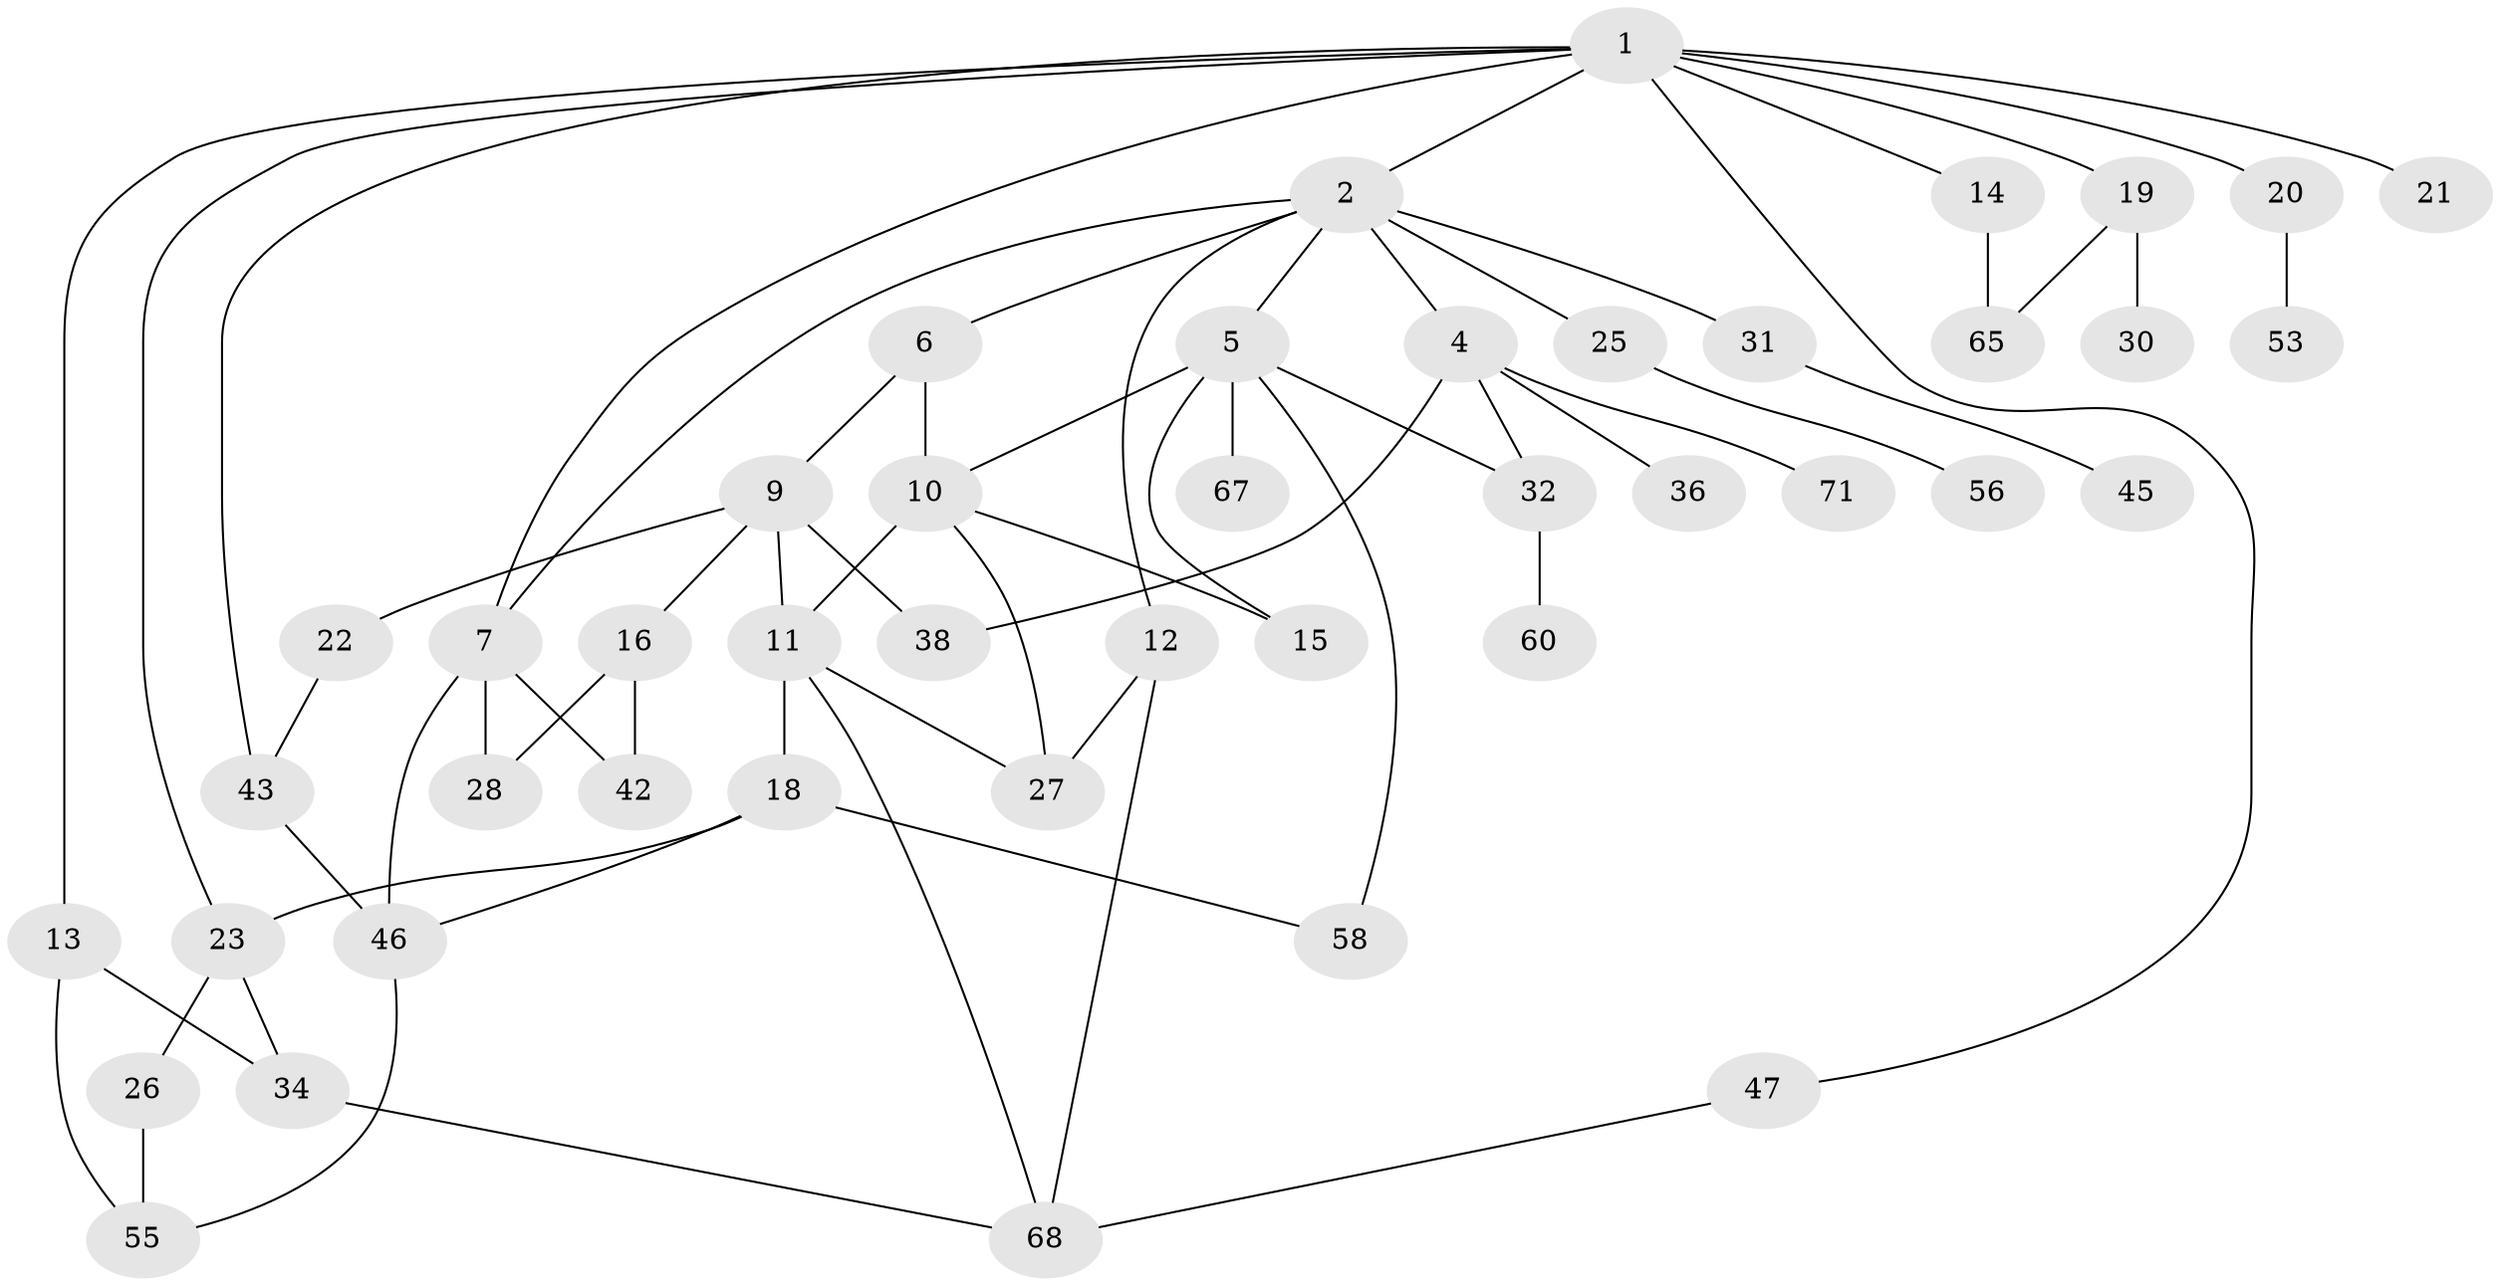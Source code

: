 // original degree distribution, {6: 0.09722222222222222, 8: 0.013888888888888888, 4: 0.06944444444444445, 5: 0.027777777777777776, 3: 0.19444444444444445, 2: 0.3194444444444444, 1: 0.2777777777777778}
// Generated by graph-tools (version 1.1) at 2025/41/03/06/25 10:41:28]
// undirected, 44 vertices, 65 edges
graph export_dot {
graph [start="1"]
  node [color=gray90,style=filled];
  1 [super="+3"];
  2;
  4 [super="+41"];
  5 [super="+8"];
  6 [super="+70"];
  7 [super="+17"];
  9 [super="+24"];
  10 [super="+44"];
  11 [super="+64"];
  12 [super="+59"];
  13 [super="+61"];
  14 [super="+35"];
  15;
  16 [super="+33"];
  18 [super="+54"];
  19;
  20;
  21;
  22 [super="+29"];
  23 [super="+50"];
  25 [super="+37"];
  26;
  27 [super="+39"];
  28 [super="+52"];
  30;
  31 [super="+57"];
  32 [super="+48"];
  34;
  36 [super="+40"];
  38;
  42 [super="+66"];
  43 [super="+49"];
  45;
  46 [super="+51"];
  47;
  53;
  55 [super="+62"];
  56;
  58 [super="+63"];
  60;
  65 [super="+69"];
  67;
  68 [super="+72"];
  71;
  1 -- 2;
  1 -- 14;
  1 -- 19;
  1 -- 21;
  1 -- 43;
  1 -- 20;
  1 -- 23;
  1 -- 7;
  1 -- 13;
  1 -- 47;
  2 -- 4;
  2 -- 5;
  2 -- 6;
  2 -- 12;
  2 -- 25;
  2 -- 31;
  2 -- 7;
  4 -- 32;
  4 -- 36;
  4 -- 38;
  4 -- 71;
  5 -- 10 [weight=2];
  5 -- 67;
  5 -- 15;
  5 -- 32;
  5 -- 58;
  6 -- 9;
  6 -- 10;
  7 -- 28;
  7 -- 46;
  7 -- 42;
  9 -- 11;
  9 -- 16;
  9 -- 22;
  9 -- 38;
  10 -- 27;
  10 -- 15;
  10 -- 11;
  11 -- 18;
  11 -- 68;
  11 -- 27;
  12 -- 27;
  12 -- 68;
  13 -- 34;
  13 -- 55;
  14 -- 65;
  16 -- 42;
  16 -- 28;
  18 -- 23;
  18 -- 46;
  18 -- 58;
  19 -- 30;
  19 -- 65;
  20 -- 53;
  22 -- 43;
  23 -- 26;
  23 -- 34;
  25 -- 56;
  26 -- 55;
  31 -- 45;
  32 -- 60;
  34 -- 68;
  43 -- 46;
  46 -- 55;
  47 -- 68;
}
